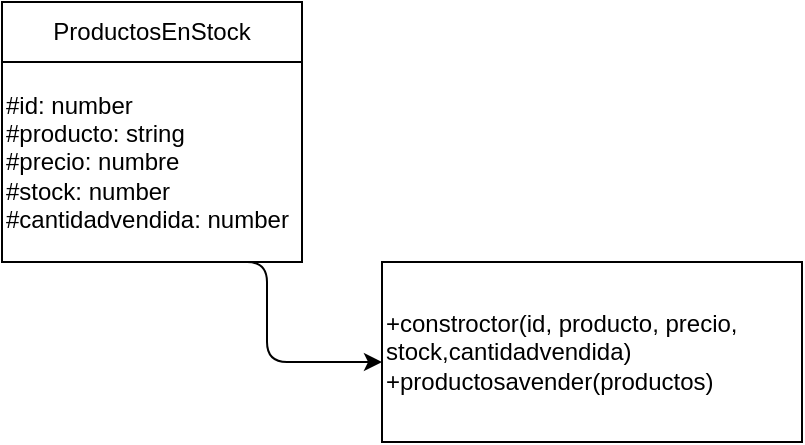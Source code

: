 <mxfile>
    <diagram id="FpXFpD6SoahhkL2PttKX" name="Page-1">
        <mxGraphModel dx="787" dy="355" grid="1" gridSize="10" guides="1" tooltips="1" connect="1" arrows="1" fold="1" page="1" pageScale="1" pageWidth="850" pageHeight="1100" math="0" shadow="0">
            <root>
                <mxCell id="0"/>
                <mxCell id="1" parent="0"/>
                <mxCell id="5" style="edgeStyle=elbowEdgeStyle;html=1;exitX=0.5;exitY=1;exitDx=0;exitDy=0;" edge="1" parent="1" source="2">
                    <mxGeometry relative="1" as="geometry">
                        <mxPoint x="300" y="260" as="targetPoint"/>
                    </mxGeometry>
                </mxCell>
                <mxCell id="2" value="#id: number&lt;br&gt;#producto: string&lt;br&gt;#precio: numbre&lt;br&gt;#stock: number&lt;br&gt;#cantidadvendida: number&lt;br&gt;" style="whiteSpace=wrap;html=1;align=left;" vertex="1" parent="1">
                    <mxGeometry x="110" y="110" width="150" height="100" as="geometry"/>
                </mxCell>
                <mxCell id="3" value="ProductosEnStock" style="whiteSpace=wrap;html=1;" vertex="1" parent="1">
                    <mxGeometry x="110" y="80" width="150" height="30" as="geometry"/>
                </mxCell>
                <mxCell id="6" value="+constroctor(id, producto, precio, stock,cantidadvendida)&lt;br&gt;+productosavender(productos)" style="whiteSpace=wrap;html=1;align=left;" vertex="1" parent="1">
                    <mxGeometry x="300" y="210" width="210" height="90" as="geometry"/>
                </mxCell>
            </root>
        </mxGraphModel>
    </diagram>
</mxfile>